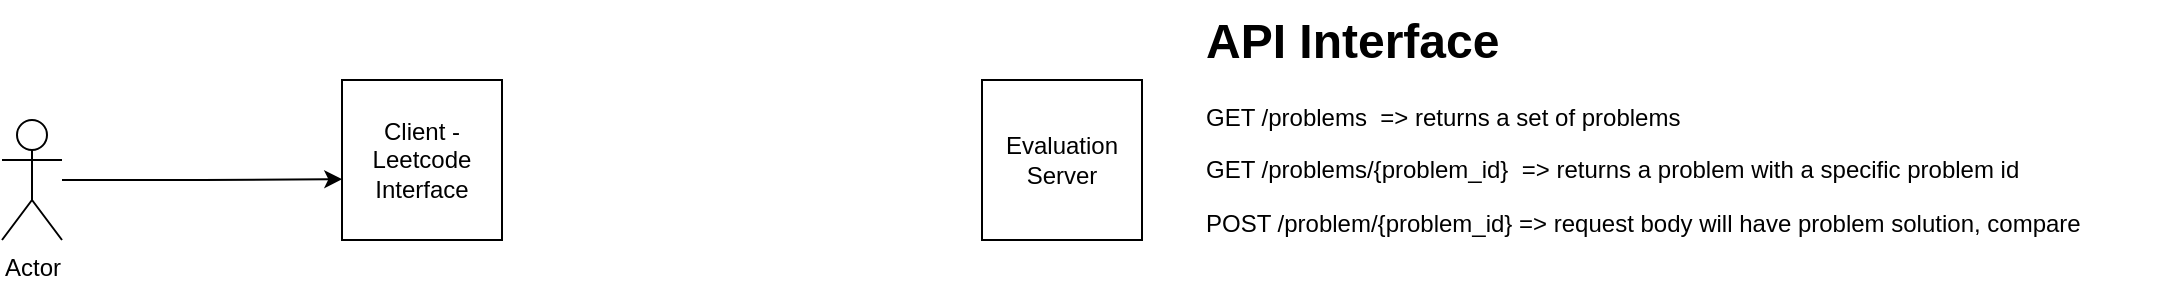 <mxfile version="26.0.10">
  <diagram name="Page-1" id="6psDhlHvNx7QmhHNti-R">
    <mxGraphModel dx="1731" dy="464" grid="1" gridSize="10" guides="1" tooltips="1" connect="1" arrows="1" fold="1" page="1" pageScale="1" pageWidth="827" pageHeight="1169" math="0" shadow="0">
      <root>
        <mxCell id="0" />
        <mxCell id="1" parent="0" />
        <mxCell id="3xNAMTjkdr9xtWn26VW8-3" value="Evaluation Server" style="whiteSpace=wrap;html=1;aspect=fixed;" vertex="1" parent="1">
          <mxGeometry x="480" y="190" width="80" height="80" as="geometry" />
        </mxCell>
        <mxCell id="3xNAMTjkdr9xtWn26VW8-4" value="Client - Leetcode Interface" style="whiteSpace=wrap;html=1;aspect=fixed;" vertex="1" parent="1">
          <mxGeometry x="160" y="190" width="80" height="80" as="geometry" />
        </mxCell>
        <mxCell id="3xNAMTjkdr9xtWn26VW8-5" value="Actor" style="shape=umlActor;verticalLabelPosition=bottom;verticalAlign=top;html=1;outlineConnect=0;" vertex="1" parent="1">
          <mxGeometry x="-10" y="210" width="30" height="60" as="geometry" />
        </mxCell>
        <mxCell id="3xNAMTjkdr9xtWn26VW8-6" style="edgeStyle=orthogonalEdgeStyle;rounded=0;orthogonalLoop=1;jettySize=auto;html=1;entryX=0.002;entryY=0.62;entryDx=0;entryDy=0;entryPerimeter=0;" edge="1" parent="1" source="3xNAMTjkdr9xtWn26VW8-5" target="3xNAMTjkdr9xtWn26VW8-4">
          <mxGeometry relative="1" as="geometry" />
        </mxCell>
        <mxCell id="3xNAMTjkdr9xtWn26VW8-7" value="&lt;h1 style=&quot;margin-top: 0px;&quot;&gt;API Interface&lt;/h1&gt;&lt;p&gt;GET /problems&amp;nbsp; =&amp;gt; returns a set of problems&lt;/p&gt;&lt;p&gt;GET /problems/{problem_id}&amp;nbsp; =&amp;gt; returns a problem with a specific problem id&lt;/p&gt;&lt;p&gt;POST /problem/{problem_id} =&amp;gt; request body will have problem solution, compare&lt;/p&gt;&lt;p&gt;&lt;br&gt;&lt;/p&gt;&lt;p&gt;&lt;br&gt;&lt;/p&gt;" style="text;html=1;whiteSpace=wrap;overflow=hidden;rounded=0;" vertex="1" parent="1">
          <mxGeometry x="590" y="150" width="490" height="120" as="geometry" />
        </mxCell>
      </root>
    </mxGraphModel>
  </diagram>
</mxfile>
